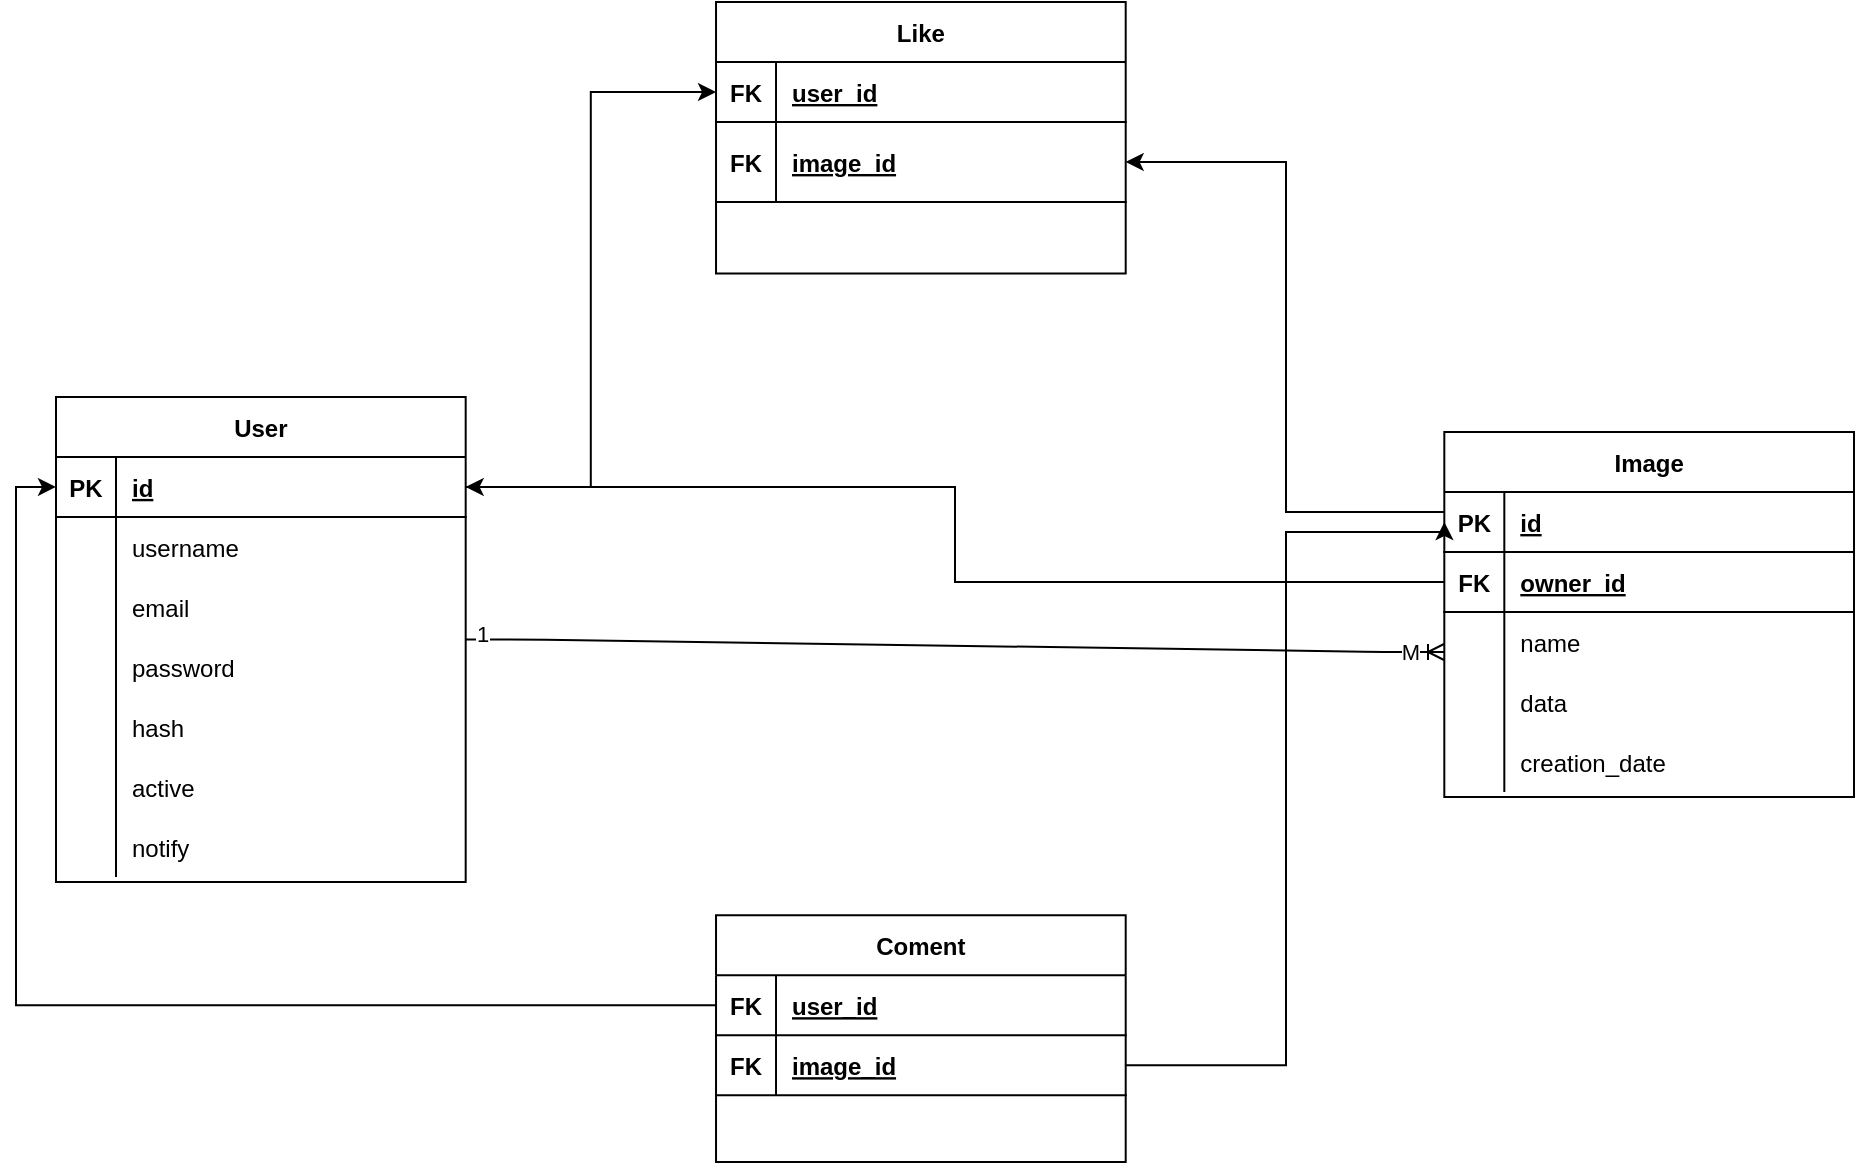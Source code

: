 <mxfile version="14.4.3"><diagram id="6iEXgQ2tz0QbeRINF6pR" name="Page-1"><mxGraphModel dx="2893" dy="1083" grid="1" gridSize="10" guides="1" tooltips="1" connect="1" arrows="1" fold="1" page="1" pageScale="1" pageWidth="827" pageHeight="1169" math="0" shadow="0"><root><mxCell id="0"/><mxCell id="1" parent="0"/><mxCell id="7ME_owCXiTwaZiofo1-w-485" value="" style="group" vertex="1" connectable="0" parent="1"><mxGeometry x="-340" y="295" width="899" height="580" as="geometry"/></mxCell><mxCell id="7ME_owCXiTwaZiofo1-w-422" value="User" style="shape=table;startSize=30;container=1;collapsible=1;childLayout=tableLayout;fixedRows=1;rowLines=0;fontStyle=1;align=center;resizeLast=1;movable=1;resizable=1;rotatable=1;deletable=1;editable=1;connectable=1;" vertex="1" parent="7ME_owCXiTwaZiofo1-w-485"><mxGeometry y="197.45" width="204.84" height="242.55" as="geometry"/></mxCell><mxCell id="7ME_owCXiTwaZiofo1-w-423" value="" style="shape=partialRectangle;collapsible=0;dropTarget=0;pointerEvents=0;fillColor=none;top=0;left=0;bottom=1;right=0;points=[[0,0.5],[1,0.5]];portConstraint=eastwest;movable=1;resizable=1;rotatable=1;deletable=1;editable=1;connectable=1;" vertex="1" parent="7ME_owCXiTwaZiofo1-w-422"><mxGeometry y="30" width="204.84" height="30" as="geometry"/></mxCell><mxCell id="7ME_owCXiTwaZiofo1-w-424" value="PK" style="shape=partialRectangle;connectable=1;fillColor=none;top=0;left=0;bottom=0;right=0;fontStyle=1;overflow=hidden;movable=1;resizable=1;rotatable=1;deletable=1;editable=1;" vertex="1" parent="7ME_owCXiTwaZiofo1-w-423"><mxGeometry width="30" height="30" as="geometry"/></mxCell><mxCell id="7ME_owCXiTwaZiofo1-w-425" value="id" style="shape=partialRectangle;connectable=1;fillColor=none;top=0;left=0;bottom=0;right=0;align=left;spacingLeft=6;fontStyle=5;overflow=hidden;movable=1;resizable=1;rotatable=1;deletable=1;editable=1;" vertex="1" parent="7ME_owCXiTwaZiofo1-w-423"><mxGeometry x="30" width="174.84" height="30" as="geometry"/></mxCell><mxCell id="7ME_owCXiTwaZiofo1-w-426" value="" style="shape=partialRectangle;collapsible=0;dropTarget=0;pointerEvents=0;fillColor=none;top=0;left=0;bottom=0;right=0;points=[[0,0.5],[1,0.5]];portConstraint=eastwest;movable=1;resizable=1;rotatable=1;deletable=1;editable=1;connectable=1;" vertex="1" parent="7ME_owCXiTwaZiofo1-w-422"><mxGeometry y="60" width="204.84" height="30" as="geometry"/></mxCell><mxCell id="7ME_owCXiTwaZiofo1-w-427" value="" style="shape=partialRectangle;connectable=1;fillColor=none;top=0;left=0;bottom=0;right=0;editable=1;overflow=hidden;movable=1;resizable=1;rotatable=1;deletable=1;" vertex="1" parent="7ME_owCXiTwaZiofo1-w-426"><mxGeometry width="30" height="30" as="geometry"/></mxCell><mxCell id="7ME_owCXiTwaZiofo1-w-428" value="username" style="shape=partialRectangle;connectable=1;fillColor=none;top=0;left=0;bottom=0;right=0;align=left;spacingLeft=6;overflow=hidden;movable=1;resizable=1;rotatable=1;deletable=1;editable=1;" vertex="1" parent="7ME_owCXiTwaZiofo1-w-426"><mxGeometry x="30" width="174.84" height="30" as="geometry"/></mxCell><mxCell id="7ME_owCXiTwaZiofo1-w-429" value="" style="shape=partialRectangle;collapsible=0;dropTarget=0;pointerEvents=0;fillColor=none;top=0;left=0;bottom=0;right=0;points=[[0,0.5],[1,0.5]];portConstraint=eastwest;movable=1;resizable=1;rotatable=1;deletable=1;editable=1;connectable=1;" vertex="1" parent="7ME_owCXiTwaZiofo1-w-422"><mxGeometry y="90" width="204.84" height="30" as="geometry"/></mxCell><mxCell id="7ME_owCXiTwaZiofo1-w-430" value="" style="shape=partialRectangle;connectable=1;fillColor=none;top=0;left=0;bottom=0;right=0;editable=1;overflow=hidden;movable=1;resizable=1;rotatable=1;deletable=1;" vertex="1" parent="7ME_owCXiTwaZiofo1-w-429"><mxGeometry width="30" height="30" as="geometry"/></mxCell><mxCell id="7ME_owCXiTwaZiofo1-w-431" value="email" style="shape=partialRectangle;connectable=1;fillColor=none;top=0;left=0;bottom=0;right=0;align=left;spacingLeft=6;overflow=hidden;movable=1;resizable=1;rotatable=1;deletable=1;editable=1;" vertex="1" parent="7ME_owCXiTwaZiofo1-w-429"><mxGeometry x="30" width="174.84" height="30" as="geometry"/></mxCell><mxCell id="7ME_owCXiTwaZiofo1-w-432" value="" style="shape=partialRectangle;collapsible=0;dropTarget=0;pointerEvents=0;fillColor=none;top=0;left=0;bottom=0;right=0;points=[[0,0.5],[1,0.5]];portConstraint=eastwest;movable=1;resizable=1;rotatable=1;deletable=1;editable=1;connectable=1;" vertex="1" parent="7ME_owCXiTwaZiofo1-w-422"><mxGeometry y="120" width="204.84" height="30" as="geometry"/></mxCell><mxCell id="7ME_owCXiTwaZiofo1-w-433" value="" style="shape=partialRectangle;connectable=1;fillColor=none;top=0;left=0;bottom=0;right=0;editable=1;overflow=hidden;movable=1;resizable=1;rotatable=1;deletable=1;" vertex="1" parent="7ME_owCXiTwaZiofo1-w-432"><mxGeometry width="30" height="30" as="geometry"/></mxCell><mxCell id="7ME_owCXiTwaZiofo1-w-434" value="password" style="shape=partialRectangle;connectable=1;fillColor=none;top=0;left=0;bottom=0;right=0;align=left;spacingLeft=6;overflow=hidden;movable=1;resizable=1;rotatable=1;deletable=1;editable=1;" vertex="1" parent="7ME_owCXiTwaZiofo1-w-432"><mxGeometry x="30" width="174.84" height="30" as="geometry"/></mxCell><mxCell id="7ME_owCXiTwaZiofo1-w-488" value="" style="shape=partialRectangle;collapsible=0;dropTarget=0;pointerEvents=0;fillColor=none;top=0;left=0;bottom=0;right=0;points=[[0,0.5],[1,0.5]];portConstraint=eastwest;movable=1;resizable=1;rotatable=1;deletable=1;editable=1;connectable=1;" vertex="1" parent="7ME_owCXiTwaZiofo1-w-422"><mxGeometry y="150" width="204.84" height="30" as="geometry"/></mxCell><mxCell id="7ME_owCXiTwaZiofo1-w-489" value="" style="shape=partialRectangle;connectable=1;fillColor=none;top=0;left=0;bottom=0;right=0;editable=1;overflow=hidden;movable=1;resizable=1;rotatable=1;deletable=1;" vertex="1" parent="7ME_owCXiTwaZiofo1-w-488"><mxGeometry width="30" height="30" as="geometry"/></mxCell><mxCell id="7ME_owCXiTwaZiofo1-w-490" value="hash" style="shape=partialRectangle;connectable=1;fillColor=none;top=0;left=0;bottom=0;right=0;align=left;spacingLeft=6;overflow=hidden;movable=1;resizable=1;rotatable=1;deletable=1;editable=1;" vertex="1" parent="7ME_owCXiTwaZiofo1-w-488"><mxGeometry x="30" width="174.84" height="30" as="geometry"/></mxCell><mxCell id="7ME_owCXiTwaZiofo1-w-491" value="" style="shape=partialRectangle;collapsible=0;dropTarget=0;pointerEvents=0;fillColor=none;top=0;left=0;bottom=0;right=0;points=[[0,0.5],[1,0.5]];portConstraint=eastwest;movable=1;resizable=1;rotatable=1;deletable=1;editable=1;connectable=1;" vertex="1" parent="7ME_owCXiTwaZiofo1-w-422"><mxGeometry y="180" width="204.84" height="30" as="geometry"/></mxCell><mxCell id="7ME_owCXiTwaZiofo1-w-492" value="" style="shape=partialRectangle;connectable=1;fillColor=none;top=0;left=0;bottom=0;right=0;editable=1;overflow=hidden;movable=1;resizable=1;rotatable=1;deletable=1;" vertex="1" parent="7ME_owCXiTwaZiofo1-w-491"><mxGeometry width="30" height="30" as="geometry"/></mxCell><mxCell id="7ME_owCXiTwaZiofo1-w-493" value="active" style="shape=partialRectangle;connectable=1;fillColor=none;top=0;left=0;bottom=0;right=0;align=left;spacingLeft=6;overflow=hidden;movable=1;resizable=1;rotatable=1;deletable=1;editable=1;" vertex="1" parent="7ME_owCXiTwaZiofo1-w-491"><mxGeometry x="30" width="174.84" height="30" as="geometry"/></mxCell><mxCell id="7ME_owCXiTwaZiofo1-w-494" value="" style="shape=partialRectangle;collapsible=0;dropTarget=0;pointerEvents=0;fillColor=none;top=0;left=0;bottom=0;right=0;points=[[0,0.5],[1,0.5]];portConstraint=eastwest;movable=1;resizable=1;rotatable=1;deletable=1;editable=1;connectable=1;" vertex="1" parent="7ME_owCXiTwaZiofo1-w-422"><mxGeometry y="210" width="204.84" height="30" as="geometry"/></mxCell><mxCell id="7ME_owCXiTwaZiofo1-w-495" value="" style="shape=partialRectangle;connectable=1;fillColor=none;top=0;left=0;bottom=0;right=0;editable=1;overflow=hidden;movable=1;resizable=1;rotatable=1;deletable=1;" vertex="1" parent="7ME_owCXiTwaZiofo1-w-494"><mxGeometry width="30" height="30" as="geometry"/></mxCell><mxCell id="7ME_owCXiTwaZiofo1-w-496" value="notify" style="shape=partialRectangle;connectable=1;fillColor=none;top=0;left=0;bottom=0;right=0;align=left;spacingLeft=6;overflow=hidden;movable=1;resizable=1;rotatable=1;deletable=1;editable=1;" vertex="1" parent="7ME_owCXiTwaZiofo1-w-494"><mxGeometry x="30" width="174.84" height="30" as="geometry"/></mxCell><mxCell id="7ME_owCXiTwaZiofo1-w-435" value="Coment" style="shape=table;startSize=30;container=1;collapsible=1;childLayout=tableLayout;fixedRows=1;rowLines=0;fontStyle=1;align=center;resizeLast=1;movable=1;resizable=1;rotatable=1;deletable=1;editable=1;connectable=1;" vertex="1" parent="7ME_owCXiTwaZiofo1-w-485"><mxGeometry x="330.013" y="456.596" width="204.835" height="123.404" as="geometry"/></mxCell><mxCell id="7ME_owCXiTwaZiofo1-w-478" value="" style="shape=partialRectangle;collapsible=0;dropTarget=0;pointerEvents=0;fillColor=none;top=0;left=0;bottom=1;right=0;points=[[0,0.5],[1,0.5]];portConstraint=eastwest;movable=1;resizable=1;rotatable=1;deletable=1;editable=1;connectable=1;" vertex="1" parent="7ME_owCXiTwaZiofo1-w-435"><mxGeometry y="30" width="204.835" height="30" as="geometry"/></mxCell><mxCell id="7ME_owCXiTwaZiofo1-w-479" value="FK" style="shape=partialRectangle;connectable=1;fillColor=none;top=0;left=0;bottom=0;right=0;fontStyle=1;overflow=hidden;movable=1;resizable=1;rotatable=1;deletable=1;editable=1;" vertex="1" parent="7ME_owCXiTwaZiofo1-w-478"><mxGeometry width="30" height="30" as="geometry"/></mxCell><mxCell id="7ME_owCXiTwaZiofo1-w-480" value="user_id" style="shape=partialRectangle;connectable=1;fillColor=none;top=0;left=0;bottom=0;right=0;align=left;spacingLeft=6;fontStyle=5;overflow=hidden;movable=1;resizable=1;rotatable=1;deletable=1;editable=1;" vertex="1" parent="7ME_owCXiTwaZiofo1-w-478"><mxGeometry x="30" width="174.835" height="30" as="geometry"/></mxCell><mxCell id="7ME_owCXiTwaZiofo1-w-436" value="" style="shape=partialRectangle;collapsible=0;dropTarget=0;pointerEvents=0;fillColor=none;top=0;left=0;bottom=1;right=0;points=[[0,0.5],[1,0.5]];portConstraint=eastwest;movable=1;resizable=1;rotatable=1;deletable=1;editable=1;connectable=1;" vertex="1" parent="7ME_owCXiTwaZiofo1-w-435"><mxGeometry y="60" width="204.835" height="30" as="geometry"/></mxCell><mxCell id="7ME_owCXiTwaZiofo1-w-437" value="FK" style="shape=partialRectangle;connectable=1;fillColor=none;top=0;left=0;bottom=0;right=0;fontStyle=1;overflow=hidden;movable=1;resizable=1;rotatable=1;deletable=1;editable=1;" vertex="1" parent="7ME_owCXiTwaZiofo1-w-436"><mxGeometry width="30" height="30" as="geometry"/></mxCell><mxCell id="7ME_owCXiTwaZiofo1-w-438" value="image_id" style="shape=partialRectangle;connectable=1;fillColor=none;top=0;left=0;bottom=0;right=0;align=left;spacingLeft=6;fontStyle=5;overflow=hidden;movable=1;resizable=1;rotatable=1;deletable=1;editable=1;" vertex="1" parent="7ME_owCXiTwaZiofo1-w-436"><mxGeometry x="30" width="174.835" height="30" as="geometry"/></mxCell><mxCell id="7ME_owCXiTwaZiofo1-w-448" value="Image" style="shape=table;startSize=30;container=1;collapsible=1;childLayout=tableLayout;fixedRows=1;rowLines=0;fontStyle=1;align=center;resizeLast=1;movable=1;resizable=1;rotatable=1;deletable=1;editable=1;connectable=1;" vertex="1" parent="7ME_owCXiTwaZiofo1-w-485"><mxGeometry x="694.16" y="215" width="204.84" height="182.55" as="geometry"/></mxCell><mxCell id="7ME_owCXiTwaZiofo1-w-449" value="" style="shape=partialRectangle;collapsible=0;dropTarget=0;pointerEvents=0;fillColor=none;top=0;left=0;bottom=1;right=0;points=[[0,0.5],[1,0.5]];portConstraint=eastwest;movable=1;resizable=1;rotatable=1;deletable=1;editable=1;connectable=1;" vertex="1" parent="7ME_owCXiTwaZiofo1-w-448"><mxGeometry y="30" width="204.84" height="30" as="geometry"/></mxCell><mxCell id="7ME_owCXiTwaZiofo1-w-450" value="PK" style="shape=partialRectangle;connectable=1;fillColor=none;top=0;left=0;bottom=0;right=0;fontStyle=1;overflow=hidden;movable=1;resizable=1;rotatable=1;deletable=1;editable=1;" vertex="1" parent="7ME_owCXiTwaZiofo1-w-449"><mxGeometry width="30" height="30" as="geometry"/></mxCell><mxCell id="7ME_owCXiTwaZiofo1-w-451" value="id" style="shape=partialRectangle;connectable=1;fillColor=none;top=0;left=0;bottom=0;right=0;align=left;spacingLeft=6;fontStyle=5;overflow=hidden;movable=1;resizable=1;rotatable=1;deletable=1;editable=1;" vertex="1" parent="7ME_owCXiTwaZiofo1-w-449"><mxGeometry x="30" width="174.84" height="30" as="geometry"/></mxCell><mxCell id="7ME_owCXiTwaZiofo1-w-498" value="" style="shape=partialRectangle;collapsible=0;dropTarget=0;pointerEvents=0;fillColor=none;top=0;left=0;bottom=1;right=0;points=[[0,0.5],[1,0.5]];portConstraint=eastwest;movable=1;resizable=1;rotatable=1;deletable=1;editable=1;connectable=1;" vertex="1" parent="7ME_owCXiTwaZiofo1-w-448"><mxGeometry y="60" width="204.84" height="30" as="geometry"/></mxCell><mxCell id="7ME_owCXiTwaZiofo1-w-499" value="FK" style="shape=partialRectangle;connectable=1;fillColor=none;top=0;left=0;bottom=0;right=0;fontStyle=1;overflow=hidden;movable=1;resizable=1;rotatable=1;deletable=1;editable=1;" vertex="1" parent="7ME_owCXiTwaZiofo1-w-498"><mxGeometry width="30" height="30" as="geometry"/></mxCell><mxCell id="7ME_owCXiTwaZiofo1-w-500" value="owner_id" style="shape=partialRectangle;connectable=1;fillColor=none;top=0;left=0;bottom=0;right=0;align=left;spacingLeft=6;fontStyle=5;overflow=hidden;movable=1;resizable=1;rotatable=1;deletable=1;editable=1;" vertex="1" parent="7ME_owCXiTwaZiofo1-w-498"><mxGeometry x="30" width="174.84" height="30" as="geometry"/></mxCell><mxCell id="7ME_owCXiTwaZiofo1-w-452" value="" style="shape=partialRectangle;collapsible=0;dropTarget=0;pointerEvents=0;fillColor=none;top=0;left=0;bottom=0;right=0;points=[[0,0.5],[1,0.5]];portConstraint=eastwest;movable=1;resizable=1;rotatable=1;deletable=1;editable=1;connectable=1;" vertex="1" parent="7ME_owCXiTwaZiofo1-w-448"><mxGeometry y="90" width="204.84" height="30" as="geometry"/></mxCell><mxCell id="7ME_owCXiTwaZiofo1-w-453" value="" style="shape=partialRectangle;connectable=1;fillColor=none;top=0;left=0;bottom=0;right=0;editable=1;overflow=hidden;movable=1;resizable=1;rotatable=1;deletable=1;" vertex="1" parent="7ME_owCXiTwaZiofo1-w-452"><mxGeometry width="30" height="30" as="geometry"/></mxCell><mxCell id="7ME_owCXiTwaZiofo1-w-454" value="name" style="shape=partialRectangle;connectable=1;fillColor=none;top=0;left=0;bottom=0;right=0;align=left;spacingLeft=6;overflow=hidden;movable=1;resizable=1;rotatable=1;deletable=1;editable=1;" vertex="1" parent="7ME_owCXiTwaZiofo1-w-452"><mxGeometry x="30" width="174.84" height="30" as="geometry"/></mxCell><mxCell id="7ME_owCXiTwaZiofo1-w-455" value="" style="shape=partialRectangle;collapsible=0;dropTarget=0;pointerEvents=0;fillColor=none;top=0;left=0;bottom=0;right=0;points=[[0,0.5],[1,0.5]];portConstraint=eastwest;movable=1;resizable=1;rotatable=1;deletable=1;editable=1;connectable=1;" vertex="1" parent="7ME_owCXiTwaZiofo1-w-448"><mxGeometry y="120" width="204.84" height="30" as="geometry"/></mxCell><mxCell id="7ME_owCXiTwaZiofo1-w-456" value="" style="shape=partialRectangle;connectable=1;fillColor=none;top=0;left=0;bottom=0;right=0;editable=1;overflow=hidden;movable=1;resizable=1;rotatable=1;deletable=1;" vertex="1" parent="7ME_owCXiTwaZiofo1-w-455"><mxGeometry width="30" height="30" as="geometry"/></mxCell><mxCell id="7ME_owCXiTwaZiofo1-w-457" value="data" style="shape=partialRectangle;connectable=1;fillColor=none;top=0;left=0;bottom=0;right=0;align=left;spacingLeft=6;overflow=hidden;movable=1;resizable=1;rotatable=1;deletable=1;editable=1;" vertex="1" parent="7ME_owCXiTwaZiofo1-w-455"><mxGeometry x="30" width="174.84" height="30" as="geometry"/></mxCell><mxCell id="7ME_owCXiTwaZiofo1-w-458" value="" style="shape=partialRectangle;collapsible=0;dropTarget=0;pointerEvents=0;fillColor=none;top=0;left=0;bottom=0;right=0;points=[[0,0.5],[1,0.5]];portConstraint=eastwest;movable=1;resizable=1;rotatable=1;deletable=1;editable=1;connectable=1;" vertex="1" parent="7ME_owCXiTwaZiofo1-w-448"><mxGeometry y="150" width="204.84" height="30" as="geometry"/></mxCell><mxCell id="7ME_owCXiTwaZiofo1-w-459" value="" style="shape=partialRectangle;connectable=1;fillColor=none;top=0;left=0;bottom=0;right=0;editable=1;overflow=hidden;movable=1;resizable=1;rotatable=1;deletable=1;" vertex="1" parent="7ME_owCXiTwaZiofo1-w-458"><mxGeometry width="30" height="30" as="geometry"/></mxCell><mxCell id="7ME_owCXiTwaZiofo1-w-460" value="creation_date" style="shape=partialRectangle;connectable=1;fillColor=none;top=0;left=0;bottom=0;right=0;align=left;spacingLeft=6;overflow=hidden;movable=1;resizable=1;rotatable=1;deletable=1;editable=1;" vertex="1" parent="7ME_owCXiTwaZiofo1-w-458"><mxGeometry x="30" width="174.84" height="30" as="geometry"/></mxCell><mxCell id="7ME_owCXiTwaZiofo1-w-461" value="Like" style="shape=table;startSize=30;container=1;collapsible=1;childLayout=tableLayout;fixedRows=1;rowLines=0;fontStyle=1;align=center;resizeLast=1;movable=1;resizable=1;rotatable=1;deletable=1;editable=1;connectable=1;" vertex="1" parent="7ME_owCXiTwaZiofo1-w-485"><mxGeometry x="330.013" width="204.835" height="135.745" as="geometry"/></mxCell><mxCell id="7ME_owCXiTwaZiofo1-w-474" value="" style="shape=partialRectangle;collapsible=0;dropTarget=0;pointerEvents=0;fillColor=none;top=0;left=0;bottom=1;right=0;points=[[0,0.5],[1,0.5]];portConstraint=eastwest;movable=1;resizable=1;rotatable=1;deletable=1;editable=1;connectable=1;" vertex="1" parent="7ME_owCXiTwaZiofo1-w-461"><mxGeometry y="30" width="204.835" height="30" as="geometry"/></mxCell><object label="FK" id="7ME_owCXiTwaZiofo1-w-475"><mxCell style="shape=partialRectangle;connectable=1;fillColor=none;top=0;left=0;bottom=0;right=0;fontStyle=1;overflow=hidden;movable=1;resizable=1;rotatable=1;deletable=1;editable=1;" vertex="1" parent="7ME_owCXiTwaZiofo1-w-474"><mxGeometry width="30" height="30" as="geometry"/></mxCell></object><mxCell id="7ME_owCXiTwaZiofo1-w-476" value="user_id" style="shape=partialRectangle;connectable=1;fillColor=none;top=0;left=0;bottom=0;right=0;align=left;spacingLeft=6;fontStyle=5;overflow=hidden;movable=1;resizable=1;rotatable=1;deletable=1;editable=1;" vertex="1" parent="7ME_owCXiTwaZiofo1-w-474"><mxGeometry x="30" width="174.835" height="30" as="geometry"/></mxCell><mxCell id="7ME_owCXiTwaZiofo1-w-462" value="" style="shape=partialRectangle;collapsible=0;dropTarget=0;pointerEvents=0;fillColor=none;top=0;left=0;bottom=1;right=0;points=[[0,0.5],[1,0.5]];portConstraint=eastwest;movable=1;resizable=1;rotatable=1;deletable=1;editable=1;connectable=1;" vertex="1" parent="7ME_owCXiTwaZiofo1-w-461"><mxGeometry y="60" width="204.835" height="40" as="geometry"/></mxCell><object label="FK" id="7ME_owCXiTwaZiofo1-w-463"><mxCell style="shape=partialRectangle;connectable=1;fillColor=none;top=0;left=0;bottom=0;right=0;fontStyle=1;overflow=hidden;movable=1;resizable=1;rotatable=1;deletable=1;editable=1;" vertex="1" parent="7ME_owCXiTwaZiofo1-w-462"><mxGeometry width="30" height="40" as="geometry"/></mxCell></object><mxCell id="7ME_owCXiTwaZiofo1-w-464" value="image_id" style="shape=partialRectangle;connectable=1;fillColor=none;top=0;left=0;bottom=0;right=0;align=left;spacingLeft=6;fontStyle=5;overflow=hidden;movable=1;resizable=1;rotatable=1;deletable=1;editable=1;" vertex="1" parent="7ME_owCXiTwaZiofo1-w-462"><mxGeometry x="30" width="174.835" height="40" as="geometry"/></mxCell><mxCell id="7ME_owCXiTwaZiofo1-w-481" style="edgeStyle=orthogonalEdgeStyle;rounded=0;orthogonalLoop=1;jettySize=auto;html=1;entryX=0;entryY=0.5;entryDx=0;entryDy=0;movable=1;resizable=1;rotatable=1;deletable=1;editable=1;connectable=1;" edge="1" parent="7ME_owCXiTwaZiofo1-w-485" source="7ME_owCXiTwaZiofo1-w-423" target="7ME_owCXiTwaZiofo1-w-474"><mxGeometry relative="1" as="geometry"/></mxCell><mxCell id="7ME_owCXiTwaZiofo1-w-482" style="edgeStyle=orthogonalEdgeStyle;rounded=0;orthogonalLoop=1;jettySize=auto;html=1;entryX=1;entryY=0.5;entryDx=0;entryDy=0;movable=1;resizable=1;rotatable=1;deletable=1;editable=1;connectable=1;" edge="1" parent="7ME_owCXiTwaZiofo1-w-485" source="7ME_owCXiTwaZiofo1-w-449" target="7ME_owCXiTwaZiofo1-w-462"><mxGeometry relative="1" as="geometry"><Array as="points"><mxPoint x="615" y="255"/><mxPoint x="615" y="80"/></Array></mxGeometry></mxCell><mxCell id="7ME_owCXiTwaZiofo1-w-483" style="edgeStyle=orthogonalEdgeStyle;rounded=0;orthogonalLoop=1;jettySize=auto;html=1;exitX=0;exitY=0.5;exitDx=0;exitDy=0;entryX=0;entryY=0.5;entryDx=0;entryDy=0;movable=1;resizable=1;rotatable=1;deletable=1;editable=1;connectable=1;" edge="1" parent="7ME_owCXiTwaZiofo1-w-485" source="7ME_owCXiTwaZiofo1-w-478" target="7ME_owCXiTwaZiofo1-w-423"><mxGeometry relative="1" as="geometry"/></mxCell><mxCell id="7ME_owCXiTwaZiofo1-w-484" style="edgeStyle=orthogonalEdgeStyle;rounded=0;orthogonalLoop=1;jettySize=auto;html=1;entryX=0;entryY=0.5;entryDx=0;entryDy=0;movable=1;resizable=1;rotatable=1;deletable=1;editable=1;connectable=1;" edge="1" parent="7ME_owCXiTwaZiofo1-w-485" source="7ME_owCXiTwaZiofo1-w-436" target="7ME_owCXiTwaZiofo1-w-449"><mxGeometry relative="1" as="geometry"><Array as="points"><mxPoint x="615" y="532"/><mxPoint x="615" y="265"/><mxPoint x="694" y="265"/></Array></mxGeometry></mxCell><mxCell id="7ME_owCXiTwaZiofo1-w-501" style="edgeStyle=orthogonalEdgeStyle;rounded=0;orthogonalLoop=1;jettySize=auto;html=1;entryX=1;entryY=0.5;entryDx=0;entryDy=0;" edge="1" parent="7ME_owCXiTwaZiofo1-w-485" source="7ME_owCXiTwaZiofo1-w-499" target="7ME_owCXiTwaZiofo1-w-425"><mxGeometry relative="1" as="geometry"/></mxCell><mxCell id="7ME_owCXiTwaZiofo1-w-507" value="" style="edgeStyle=entityRelationEdgeStyle;fontSize=12;html=1;endArrow=ERoneToMany;" edge="1" parent="7ME_owCXiTwaZiofo1-w-485" source="7ME_owCXiTwaZiofo1-w-422"><mxGeometry width="100" height="100" relative="1" as="geometry"><mxPoint x="290" y="405" as="sourcePoint"/><mxPoint x="694" y="325" as="targetPoint"/></mxGeometry></mxCell><mxCell id="7ME_owCXiTwaZiofo1-w-508" value="1" style="edgeLabel;html=1;align=center;verticalAlign=middle;resizable=0;points=[];" vertex="1" connectable="0" parent="7ME_owCXiTwaZiofo1-w-507"><mxGeometry x="-0.967" y="3" relative="1" as="geometry"><mxPoint as="offset"/></mxGeometry></mxCell><mxCell id="7ME_owCXiTwaZiofo1-w-509" value="M" style="edgeLabel;html=1;align=center;verticalAlign=middle;resizable=0;points=[];" vertex="1" connectable="0" parent="7ME_owCXiTwaZiofo1-w-507"><mxGeometry x="0.93" relative="1" as="geometry"><mxPoint as="offset"/></mxGeometry></mxCell></root></mxGraphModel></diagram></mxfile>